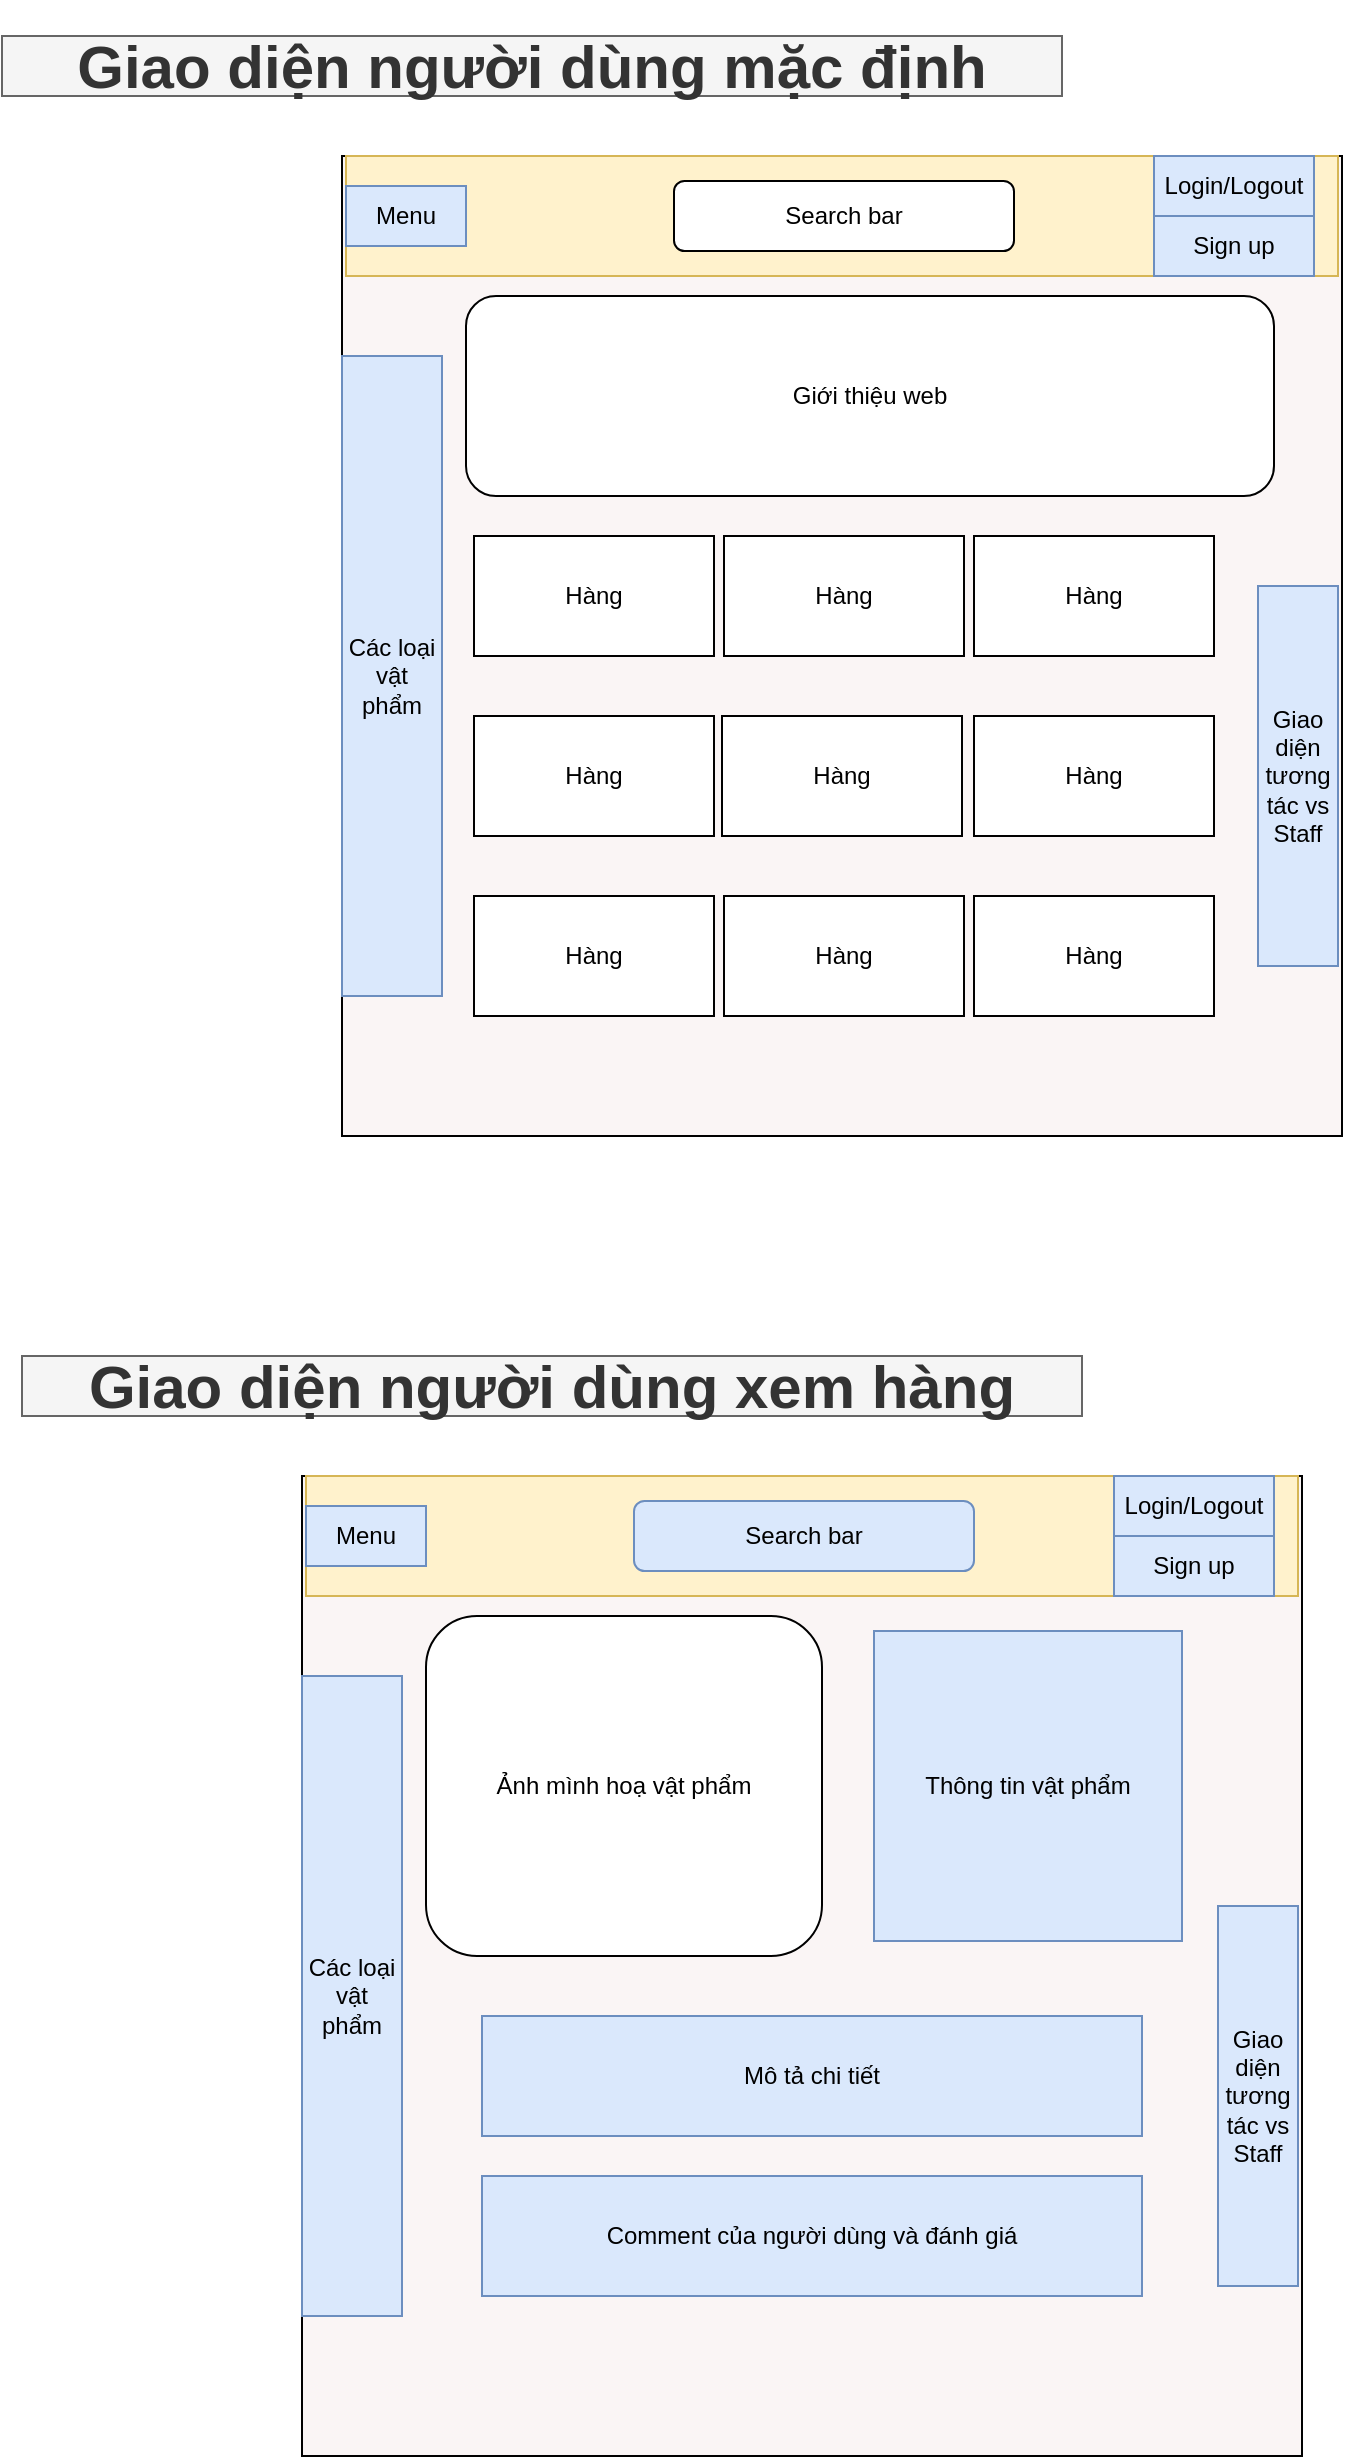 <mxfile version="26.0.16">
  <diagram name="Trang-1" id="7f2KA3EX7QscdAlflgMy">
    <mxGraphModel dx="1615" dy="815" grid="1" gridSize="10" guides="1" tooltips="1" connect="1" arrows="1" fold="1" page="1" pageScale="1" pageWidth="827" pageHeight="1169" math="0" shadow="0">
      <root>
        <mxCell id="0" />
        <mxCell id="1" parent="0" />
        <mxCell id="g_5hoK2g6s2Y6-Z-jbHB-38" value="" style="group;fillColor=#dae8fc;strokeColor=#6c8ebf;" vertex="1" connectable="0" parent="1">
          <mxGeometry x="190" y="110" width="500" height="490" as="geometry" />
        </mxCell>
        <mxCell id="g_5hoK2g6s2Y6-Z-jbHB-1" value="" style="rounded=0;whiteSpace=wrap;html=1;fillColor=light-dark(#faf5f5, #ededed);" vertex="1" parent="g_5hoK2g6s2Y6-Z-jbHB-38">
          <mxGeometry width="500" height="490" as="geometry" />
        </mxCell>
        <mxCell id="g_5hoK2g6s2Y6-Z-jbHB-2" value="Các loại vật phẩm" style="rounded=0;whiteSpace=wrap;html=1;fillColor=#dae8fc;strokeColor=#6c8ebf;" vertex="1" parent="g_5hoK2g6s2Y6-Z-jbHB-38">
          <mxGeometry y="100" width="50" height="320" as="geometry" />
        </mxCell>
        <mxCell id="g_5hoK2g6s2Y6-Z-jbHB-3" value="(fixed)" style="rounded=0;whiteSpace=wrap;html=1;fillColor=#fff2cc;strokeColor=#d6b656;" vertex="1" parent="g_5hoK2g6s2Y6-Z-jbHB-38">
          <mxGeometry x="2" width="496" height="60" as="geometry" />
        </mxCell>
        <mxCell id="g_5hoK2g6s2Y6-Z-jbHB-5" value="Menu" style="text;html=1;align=center;verticalAlign=middle;whiteSpace=wrap;rounded=0;fillColor=#dae8fc;strokeColor=#6c8ebf;" vertex="1" parent="g_5hoK2g6s2Y6-Z-jbHB-38">
          <mxGeometry x="2" y="15" width="60" height="30" as="geometry" />
        </mxCell>
        <mxCell id="g_5hoK2g6s2Y6-Z-jbHB-6" value="Search bar" style="rounded=1;whiteSpace=wrap;html=1;" vertex="1" parent="g_5hoK2g6s2Y6-Z-jbHB-38">
          <mxGeometry x="166" y="12.5" width="170" height="35" as="geometry" />
        </mxCell>
        <mxCell id="g_5hoK2g6s2Y6-Z-jbHB-7" value="Login/Logout" style="text;html=1;align=center;verticalAlign=middle;whiteSpace=wrap;rounded=0;fillColor=#dae8fc;strokeColor=#6c8ebf;" vertex="1" parent="g_5hoK2g6s2Y6-Z-jbHB-38">
          <mxGeometry x="406" width="80" height="30" as="geometry" />
        </mxCell>
        <mxCell id="g_5hoK2g6s2Y6-Z-jbHB-8" value="Sign up" style="text;html=1;align=center;verticalAlign=middle;whiteSpace=wrap;rounded=0;fillColor=#dae8fc;strokeColor=#6c8ebf;" vertex="1" parent="g_5hoK2g6s2Y6-Z-jbHB-38">
          <mxGeometry x="406" y="30" width="80" height="30" as="geometry" />
        </mxCell>
        <mxCell id="g_5hoK2g6s2Y6-Z-jbHB-9" value="Giới thiệu web" style="rounded=1;whiteSpace=wrap;html=1;" vertex="1" parent="g_5hoK2g6s2Y6-Z-jbHB-38">
          <mxGeometry x="62" y="70" width="404" height="100" as="geometry" />
        </mxCell>
        <mxCell id="g_5hoK2g6s2Y6-Z-jbHB-10" value="Hàng" style="rounded=0;whiteSpace=wrap;html=1;" vertex="1" parent="g_5hoK2g6s2Y6-Z-jbHB-38">
          <mxGeometry x="66" y="190" width="120" height="60" as="geometry" />
        </mxCell>
        <mxCell id="g_5hoK2g6s2Y6-Z-jbHB-11" value="Hàng" style="rounded=0;whiteSpace=wrap;html=1;" vertex="1" parent="g_5hoK2g6s2Y6-Z-jbHB-38">
          <mxGeometry x="191" y="190" width="120" height="60" as="geometry" />
        </mxCell>
        <mxCell id="g_5hoK2g6s2Y6-Z-jbHB-12" value="Hàng" style="rounded=0;whiteSpace=wrap;html=1;" vertex="1" parent="g_5hoK2g6s2Y6-Z-jbHB-38">
          <mxGeometry x="316" y="280" width="120" height="60" as="geometry" />
        </mxCell>
        <mxCell id="g_5hoK2g6s2Y6-Z-jbHB-13" value="Hàng" style="rounded=0;whiteSpace=wrap;html=1;" vertex="1" parent="g_5hoK2g6s2Y6-Z-jbHB-38">
          <mxGeometry x="190" y="280" width="120" height="60" as="geometry" />
        </mxCell>
        <mxCell id="g_5hoK2g6s2Y6-Z-jbHB-14" value="Hàng" style="rounded=0;whiteSpace=wrap;html=1;" vertex="1" parent="g_5hoK2g6s2Y6-Z-jbHB-38">
          <mxGeometry x="316" y="190" width="120" height="60" as="geometry" />
        </mxCell>
        <mxCell id="g_5hoK2g6s2Y6-Z-jbHB-15" value="Hàng" style="rounded=0;whiteSpace=wrap;html=1;" vertex="1" parent="g_5hoK2g6s2Y6-Z-jbHB-38">
          <mxGeometry x="66" y="280" width="120" height="60" as="geometry" />
        </mxCell>
        <mxCell id="g_5hoK2g6s2Y6-Z-jbHB-16" value="Hàng" style="rounded=0;whiteSpace=wrap;html=1;" vertex="1" parent="g_5hoK2g6s2Y6-Z-jbHB-38">
          <mxGeometry x="66" y="370" width="120" height="60" as="geometry" />
        </mxCell>
        <mxCell id="g_5hoK2g6s2Y6-Z-jbHB-17" value="Hàng" style="rounded=0;whiteSpace=wrap;html=1;" vertex="1" parent="g_5hoK2g6s2Y6-Z-jbHB-38">
          <mxGeometry x="316" y="370" width="120" height="60" as="geometry" />
        </mxCell>
        <mxCell id="g_5hoK2g6s2Y6-Z-jbHB-18" value="Hàng" style="rounded=0;whiteSpace=wrap;html=1;" vertex="1" parent="g_5hoK2g6s2Y6-Z-jbHB-38">
          <mxGeometry x="191" y="370" width="120" height="60" as="geometry" />
        </mxCell>
        <mxCell id="g_5hoK2g6s2Y6-Z-jbHB-19" value="Giao diện tương tác vs Staff" style="rounded=0;whiteSpace=wrap;html=1;fillColor=#dae8fc;strokeColor=#6c8ebf;" vertex="1" parent="g_5hoK2g6s2Y6-Z-jbHB-38">
          <mxGeometry x="458" y="215" width="40" height="190" as="geometry" />
        </mxCell>
        <mxCell id="g_5hoK2g6s2Y6-Z-jbHB-39" value="&lt;h2&gt;&lt;font style=&quot;font-size: 30px;&quot;&gt;Giao diện người dùng mặc định&lt;/font&gt;&lt;/h2&gt;" style="text;html=1;align=center;verticalAlign=middle;whiteSpace=wrap;rounded=0;fillColor=#f5f5f5;fontColor=#333333;strokeColor=#666666;" vertex="1" parent="1">
          <mxGeometry x="20" y="50" width="530" height="30" as="geometry" />
        </mxCell>
        <mxCell id="g_5hoK2g6s2Y6-Z-jbHB-40" value="&lt;h2&gt;&lt;font style=&quot;font-size: 30px;&quot;&gt;Giao diện người dùng xem hàng&lt;/font&gt;&lt;/h2&gt;" style="text;html=1;align=center;verticalAlign=middle;whiteSpace=wrap;rounded=0;fillColor=#f5f5f5;fontColor=#333333;strokeColor=#666666;" vertex="1" parent="1">
          <mxGeometry x="30" y="710" width="530" height="30" as="geometry" />
        </mxCell>
        <mxCell id="g_5hoK2g6s2Y6-Z-jbHB-41" value="" style="group;movable=0;resizable=0;rotatable=0;deletable=0;editable=0;locked=1;connectable=0;" vertex="1" connectable="0" parent="1">
          <mxGeometry x="170" y="770" width="500" height="490" as="geometry" />
        </mxCell>
        <mxCell id="g_5hoK2g6s2Y6-Z-jbHB-42" value="" style="rounded=0;whiteSpace=wrap;html=1;fillColor=light-dark(#faf5f5, #ededed);movable=0;resizable=0;rotatable=0;deletable=0;editable=0;locked=1;connectable=0;" vertex="1" parent="g_5hoK2g6s2Y6-Z-jbHB-41">
          <mxGeometry width="500" height="490" as="geometry" />
        </mxCell>
        <mxCell id="g_5hoK2g6s2Y6-Z-jbHB-43" value="Các loại vật phẩm" style="rounded=0;whiteSpace=wrap;html=1;fillColor=#dae8fc;strokeColor=#6c8ebf;movable=0;resizable=0;rotatable=0;deletable=0;editable=0;locked=1;connectable=0;" vertex="1" parent="g_5hoK2g6s2Y6-Z-jbHB-41">
          <mxGeometry y="100" width="50" height="320" as="geometry" />
        </mxCell>
        <mxCell id="g_5hoK2g6s2Y6-Z-jbHB-44" value="(fixed)" style="rounded=0;whiteSpace=wrap;html=1;fillColor=#fff2cc;strokeColor=#d6b656;movable=0;resizable=0;rotatable=0;deletable=0;editable=0;locked=1;connectable=0;" vertex="1" parent="g_5hoK2g6s2Y6-Z-jbHB-41">
          <mxGeometry x="2" width="496" height="60" as="geometry" />
        </mxCell>
        <mxCell id="g_5hoK2g6s2Y6-Z-jbHB-45" value="Menu" style="text;html=1;align=center;verticalAlign=middle;whiteSpace=wrap;rounded=0;fillColor=#dae8fc;strokeColor=#6c8ebf;movable=0;resizable=0;rotatable=0;deletable=0;editable=0;locked=1;connectable=0;" vertex="1" parent="g_5hoK2g6s2Y6-Z-jbHB-41">
          <mxGeometry x="2" y="15" width="60" height="30" as="geometry" />
        </mxCell>
        <mxCell id="g_5hoK2g6s2Y6-Z-jbHB-46" value="Search bar" style="rounded=1;whiteSpace=wrap;html=1;fillColor=#dae8fc;strokeColor=#6c8ebf;movable=0;resizable=0;rotatable=0;deletable=0;editable=0;locked=1;connectable=0;" vertex="1" parent="g_5hoK2g6s2Y6-Z-jbHB-41">
          <mxGeometry x="166" y="12.5" width="170" height="35" as="geometry" />
        </mxCell>
        <mxCell id="g_5hoK2g6s2Y6-Z-jbHB-47" value="Login/Logout" style="text;html=1;align=center;verticalAlign=middle;whiteSpace=wrap;rounded=0;fillColor=#dae8fc;strokeColor=#6c8ebf;movable=0;resizable=0;rotatable=0;deletable=0;editable=0;locked=1;connectable=0;" vertex="1" parent="g_5hoK2g6s2Y6-Z-jbHB-41">
          <mxGeometry x="406" width="80" height="30" as="geometry" />
        </mxCell>
        <mxCell id="g_5hoK2g6s2Y6-Z-jbHB-48" value="Sign up" style="text;html=1;align=center;verticalAlign=middle;whiteSpace=wrap;rounded=0;fillColor=#dae8fc;strokeColor=#6c8ebf;movable=0;resizable=0;rotatable=0;deletable=0;editable=0;locked=1;connectable=0;" vertex="1" parent="g_5hoK2g6s2Y6-Z-jbHB-41">
          <mxGeometry x="406" y="30" width="80" height="30" as="geometry" />
        </mxCell>
        <mxCell id="g_5hoK2g6s2Y6-Z-jbHB-49" value="Ảnh mình hoạ vật phẩm" style="rounded=1;whiteSpace=wrap;html=1;movable=0;resizable=0;rotatable=0;deletable=0;editable=0;locked=1;connectable=0;" vertex="1" parent="g_5hoK2g6s2Y6-Z-jbHB-41">
          <mxGeometry x="62" y="70" width="198" height="170" as="geometry" />
        </mxCell>
        <mxCell id="g_5hoK2g6s2Y6-Z-jbHB-50" value="Thông tin vật phẩm" style="rounded=0;whiteSpace=wrap;html=1;fillColor=#dae8fc;strokeColor=#6c8ebf;movable=0;resizable=0;rotatable=0;deletable=0;editable=0;locked=1;connectable=0;" vertex="1" parent="g_5hoK2g6s2Y6-Z-jbHB-41">
          <mxGeometry x="286" y="77.5" width="154" height="155" as="geometry" />
        </mxCell>
        <mxCell id="g_5hoK2g6s2Y6-Z-jbHB-57" value="Mô tả chi tiết" style="rounded=0;whiteSpace=wrap;html=1;fillColor=#dae8fc;strokeColor=#6c8ebf;movable=0;resizable=0;rotatable=0;deletable=0;editable=0;locked=1;connectable=0;" vertex="1" parent="g_5hoK2g6s2Y6-Z-jbHB-41">
          <mxGeometry x="90" y="270" width="330" height="60" as="geometry" />
        </mxCell>
        <mxCell id="g_5hoK2g6s2Y6-Z-jbHB-59" value="Giao diện tương tác vs Staff" style="rounded=0;whiteSpace=wrap;html=1;fillColor=#dae8fc;strokeColor=#6c8ebf;movable=0;resizable=0;rotatable=0;deletable=0;editable=0;locked=1;connectable=0;" vertex="1" parent="g_5hoK2g6s2Y6-Z-jbHB-41">
          <mxGeometry x="458" y="215" width="40" height="190" as="geometry" />
        </mxCell>
        <mxCell id="g_5hoK2g6s2Y6-Z-jbHB-60" value="Comment của người dùng và đánh giá" style="rounded=0;whiteSpace=wrap;html=1;fillColor=#dae8fc;strokeColor=#6c8ebf;movable=0;resizable=0;rotatable=0;deletable=0;editable=0;locked=1;connectable=0;" vertex="1" parent="g_5hoK2g6s2Y6-Z-jbHB-41">
          <mxGeometry x="90" y="350" width="330" height="60" as="geometry" />
        </mxCell>
      </root>
    </mxGraphModel>
  </diagram>
</mxfile>
